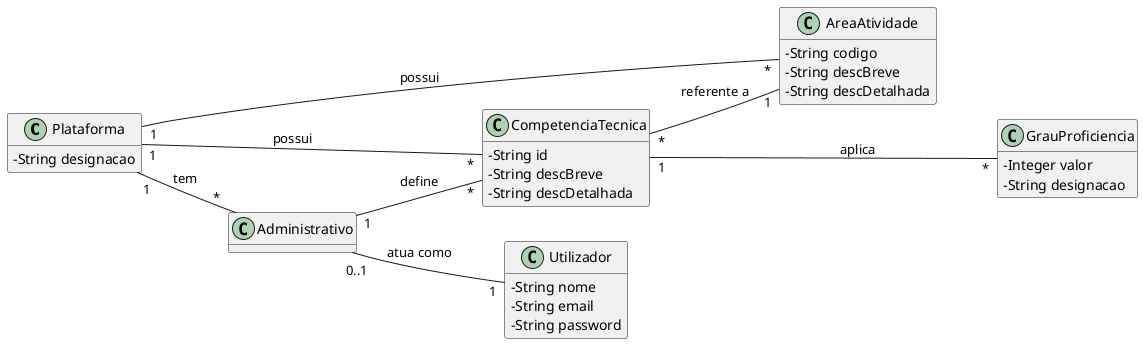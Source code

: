 @startuml
hide methods
left to right direction
skinparam classAttributeIconSize 0


class Plataforma {
  -String designacao
}

class CompetenciaTecnica {
  -String id
  -String descBreve
  -String descDetalhada
}

class AreaAtividade {
  -String codigo
  -String descBreve
  -String descDetalhada
}

class GrauProficiencia {
  -Integer valor
  -String designacao
}

class Administrativo {

}

class Utilizador {
  -String nome
  -String email
  -String password
}

Plataforma "1" -- "*" CompetenciaTecnica : possui 
CompetenciaTecnica "*" -- "1" AreaAtividade : referente a 
Administrativo "1" -- "*" CompetenciaTecnica: define 
Administrativo "0..1" -- "1" Utilizador: atua como 
Plataforma "1" -- "*" Administrativo : tem 
Plataforma "1" -- "*" AreaAtividade : possui 
CompetenciaTecnica "1" --- "*" GrauProficiencia : aplica  

@enduml